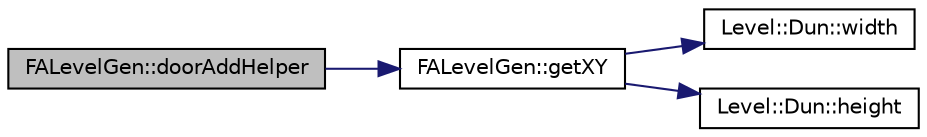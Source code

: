 digraph G
{
  edge [fontname="Helvetica",fontsize="10",labelfontname="Helvetica",labelfontsize="10"];
  node [fontname="Helvetica",fontsize="10",shape=record];
  rankdir="LR";
  Node1 [label="FALevelGen::doorAddHelper",height=0.2,width=0.4,color="black", fillcolor="grey75", style="filled" fontcolor="black"];
  Node1 -> Node2 [color="midnightblue",fontsize="10",style="solid",fontname="Helvetica"];
  Node2 [label="FALevelGen::getXY",height=0.2,width=0.4,color="black", fillcolor="white", style="filled",URL="$namespace_f_a_level_gen.html#ae58979758ba5b5bc2d6f0e719832b3ef"];
  Node2 -> Node3 [color="midnightblue",fontsize="10",style="solid",fontname="Helvetica"];
  Node3 [label="Level::Dun::width",height=0.2,width=0.4,color="black", fillcolor="white", style="filled",URL="$class_level_1_1_dun.html#a484e94f5c0d423b9277ee500583c510d"];
  Node2 -> Node4 [color="midnightblue",fontsize="10",style="solid",fontname="Helvetica"];
  Node4 [label="Level::Dun::height",height=0.2,width=0.4,color="black", fillcolor="white", style="filled",URL="$class_level_1_1_dun.html#a741579a7d91d77fa99026cc35c77ac59"];
}

